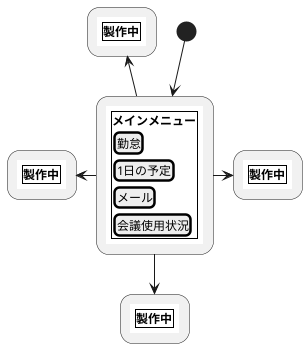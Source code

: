 @startsalt
@startuml
(*) --> "
{{
salt
{+
<b>メインメニュー
[勤怠]
[1日の予定]
[メール]
[会議使用状況]
}
}}
" as subMenu
subMenu -right-> "
{{
salt
{+
<b>製作中
}
}}
" as subMenu2
subMenu -down-> "
{{
salt
{+
<b>製作中
}
}}
" as subMenu3
subMenu -left-> "
{{
salt
{+
<b>製作中
}
}}
" as subMenu4
subMenu -up-> "
{{
salt
{+
<b>製作中
}
}}
"
@enduml
@endsalt